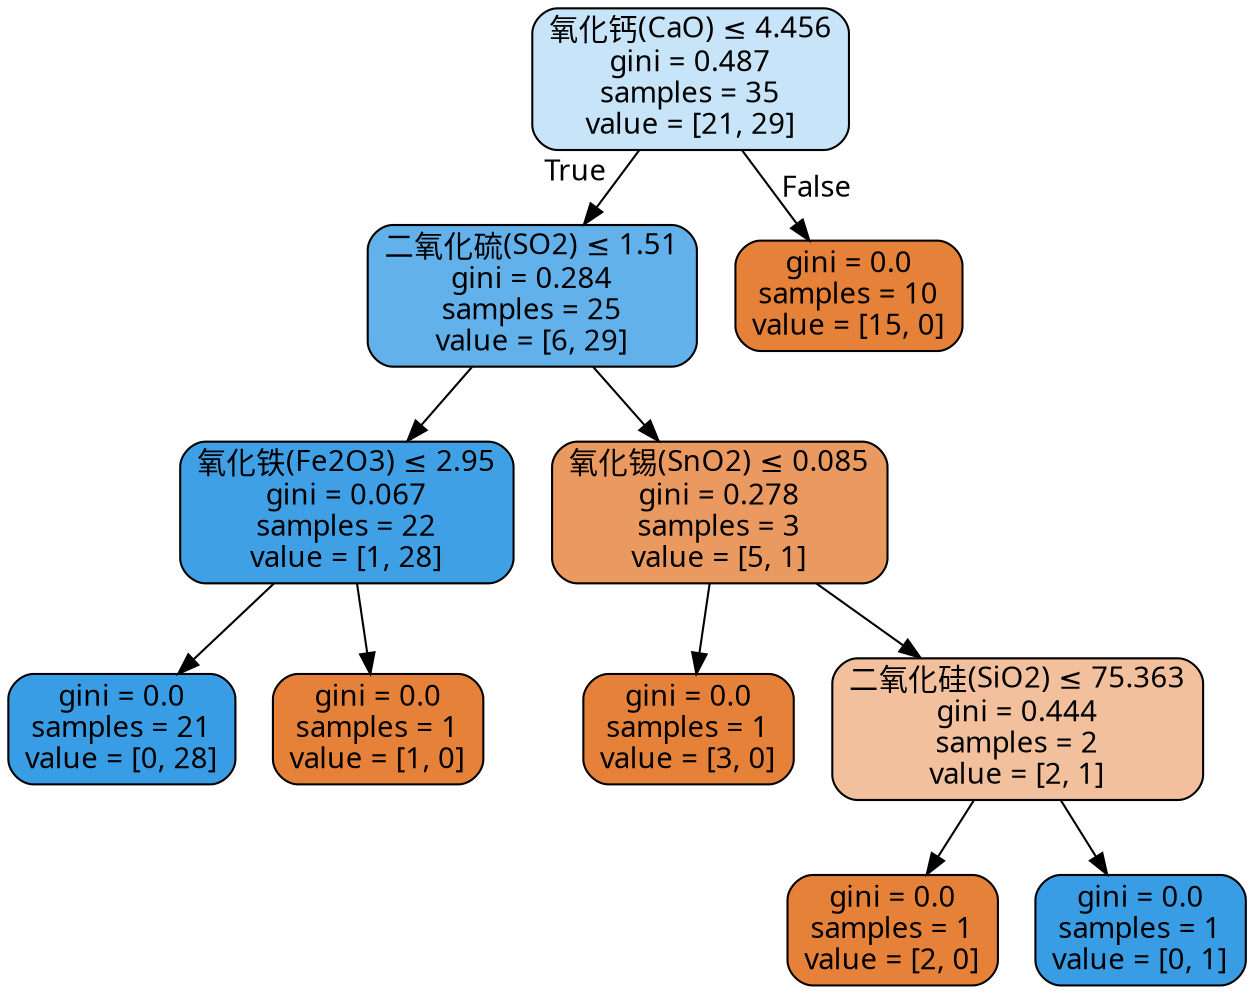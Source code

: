digraph Tree {
node [shape=box, style="filled, rounded", color="black", fontname="DengXian"] ;
edge [fontname="DengXian"] ;
0 [label=<氧化钙(CaO) &le; 4.456<br/>gini = 0.487<br/>samples = 35<br/>value = [21, 29]>, fillcolor="#c8e4f8"] ;
1 [label=<二氧化硫(SO2) &le; 1.51<br/>gini = 0.284<br/>samples = 25<br/>value = [6, 29]>, fillcolor="#62b1ea"] ;
0 -> 1 [labeldistance=2.5, labelangle=45, headlabel="True"] ;
2 [label=<氧化铁(Fe2O3) &le; 2.95<br/>gini = 0.067<br/>samples = 22<br/>value = [1, 28]>, fillcolor="#40a0e6"] ;
1 -> 2 ;
3 [label=<gini = 0.0<br/>samples = 21<br/>value = [0, 28]>, fillcolor="#399de5"] ;
2 -> 3 ;
4 [label=<gini = 0.0<br/>samples = 1<br/>value = [1, 0]>, fillcolor="#e58139"] ;
2 -> 4 ;
5 [label=<氧化锡(SnO2) &le; 0.085<br/>gini = 0.278<br/>samples = 3<br/>value = [5, 1]>, fillcolor="#ea9a61"] ;
1 -> 5 ;
6 [label=<gini = 0.0<br/>samples = 1<br/>value = [3, 0]>, fillcolor="#e58139"] ;
5 -> 6 ;
7 [label=<二氧化硅(SiO2) &le; 75.363<br/>gini = 0.444<br/>samples = 2<br/>value = [2, 1]>, fillcolor="#f2c09c"] ;
5 -> 7 ;
8 [label=<gini = 0.0<br/>samples = 1<br/>value = [2, 0]>, fillcolor="#e58139"] ;
7 -> 8 ;
9 [label=<gini = 0.0<br/>samples = 1<br/>value = [0, 1]>, fillcolor="#399de5"] ;
7 -> 9 ;
10 [label=<gini = 0.0<br/>samples = 10<br/>value = [15, 0]>, fillcolor="#e58139"] ;
0 -> 10 [labeldistance=2.5, labelangle=-45, headlabel="False"] ;
}
